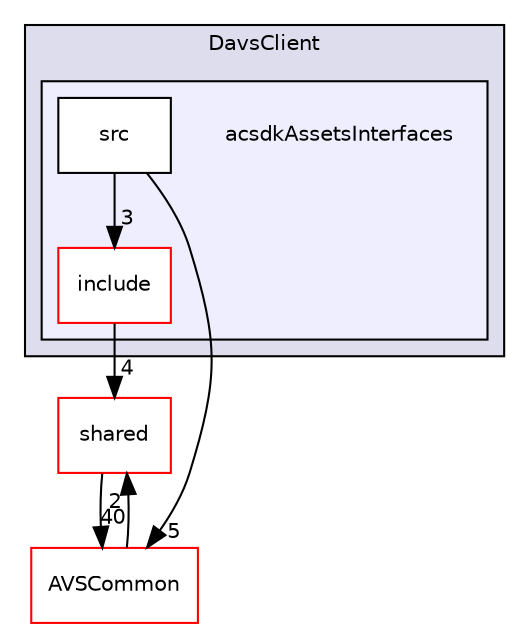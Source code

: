digraph "/workplace/avs-device-sdk/capabilities/DavsClient/acsdkAssetsInterfaces" {
  compound=true
  node [ fontsize="10", fontname="Helvetica"];
  edge [ labelfontsize="10", labelfontname="Helvetica"];
  subgraph clusterdir_de622777c97862544df14465483f72cc {
    graph [ bgcolor="#ddddee", pencolor="black", label="DavsClient" fontname="Helvetica", fontsize="10", URL="dir_de622777c97862544df14465483f72cc.html"]
  subgraph clusterdir_14afe551169e5fce2b1e13ac06c3b317 {
    graph [ bgcolor="#eeeeff", pencolor="black", label="" URL="dir_14afe551169e5fce2b1e13ac06c3b317.html"];
    dir_14afe551169e5fce2b1e13ac06c3b317 [shape=plaintext label="acsdkAssetsInterfaces"];
    dir_eebeb12b184e284ed7d15470b90645dd [shape=box label="include" color="red" fillcolor="white" style="filled" URL="dir_eebeb12b184e284ed7d15470b90645dd.html"];
    dir_07619cbeede2d7c5629b09700b0f1842 [shape=box label="src" color="black" fillcolor="white" style="filled" URL="dir_07619cbeede2d7c5629b09700b0f1842.html"];
  }
  }
  dir_9982052f7ce695d12571567315b2fafa [shape=box label="shared" fillcolor="white" style="filled" color="red" URL="dir_9982052f7ce695d12571567315b2fafa.html"];
  dir_13e65effb2bde530b17b3d5eefcd0266 [shape=box label="AVSCommon" fillcolor="white" style="filled" color="red" URL="dir_13e65effb2bde530b17b3d5eefcd0266.html"];
  dir_9982052f7ce695d12571567315b2fafa->dir_13e65effb2bde530b17b3d5eefcd0266 [headlabel="40", labeldistance=1.5 headhref="dir_000116_000017.html"];
  dir_07619cbeede2d7c5629b09700b0f1842->dir_eebeb12b184e284ed7d15470b90645dd [headlabel="3", labeldistance=1.5 headhref="dir_000344_000232.html"];
  dir_07619cbeede2d7c5629b09700b0f1842->dir_13e65effb2bde530b17b3d5eefcd0266 [headlabel="5", labeldistance=1.5 headhref="dir_000344_000017.html"];
  dir_eebeb12b184e284ed7d15470b90645dd->dir_9982052f7ce695d12571567315b2fafa [headlabel="4", labeldistance=1.5 headhref="dir_000232_000116.html"];
  dir_13e65effb2bde530b17b3d5eefcd0266->dir_9982052f7ce695d12571567315b2fafa [headlabel="2", labeldistance=1.5 headhref="dir_000017_000116.html"];
}

